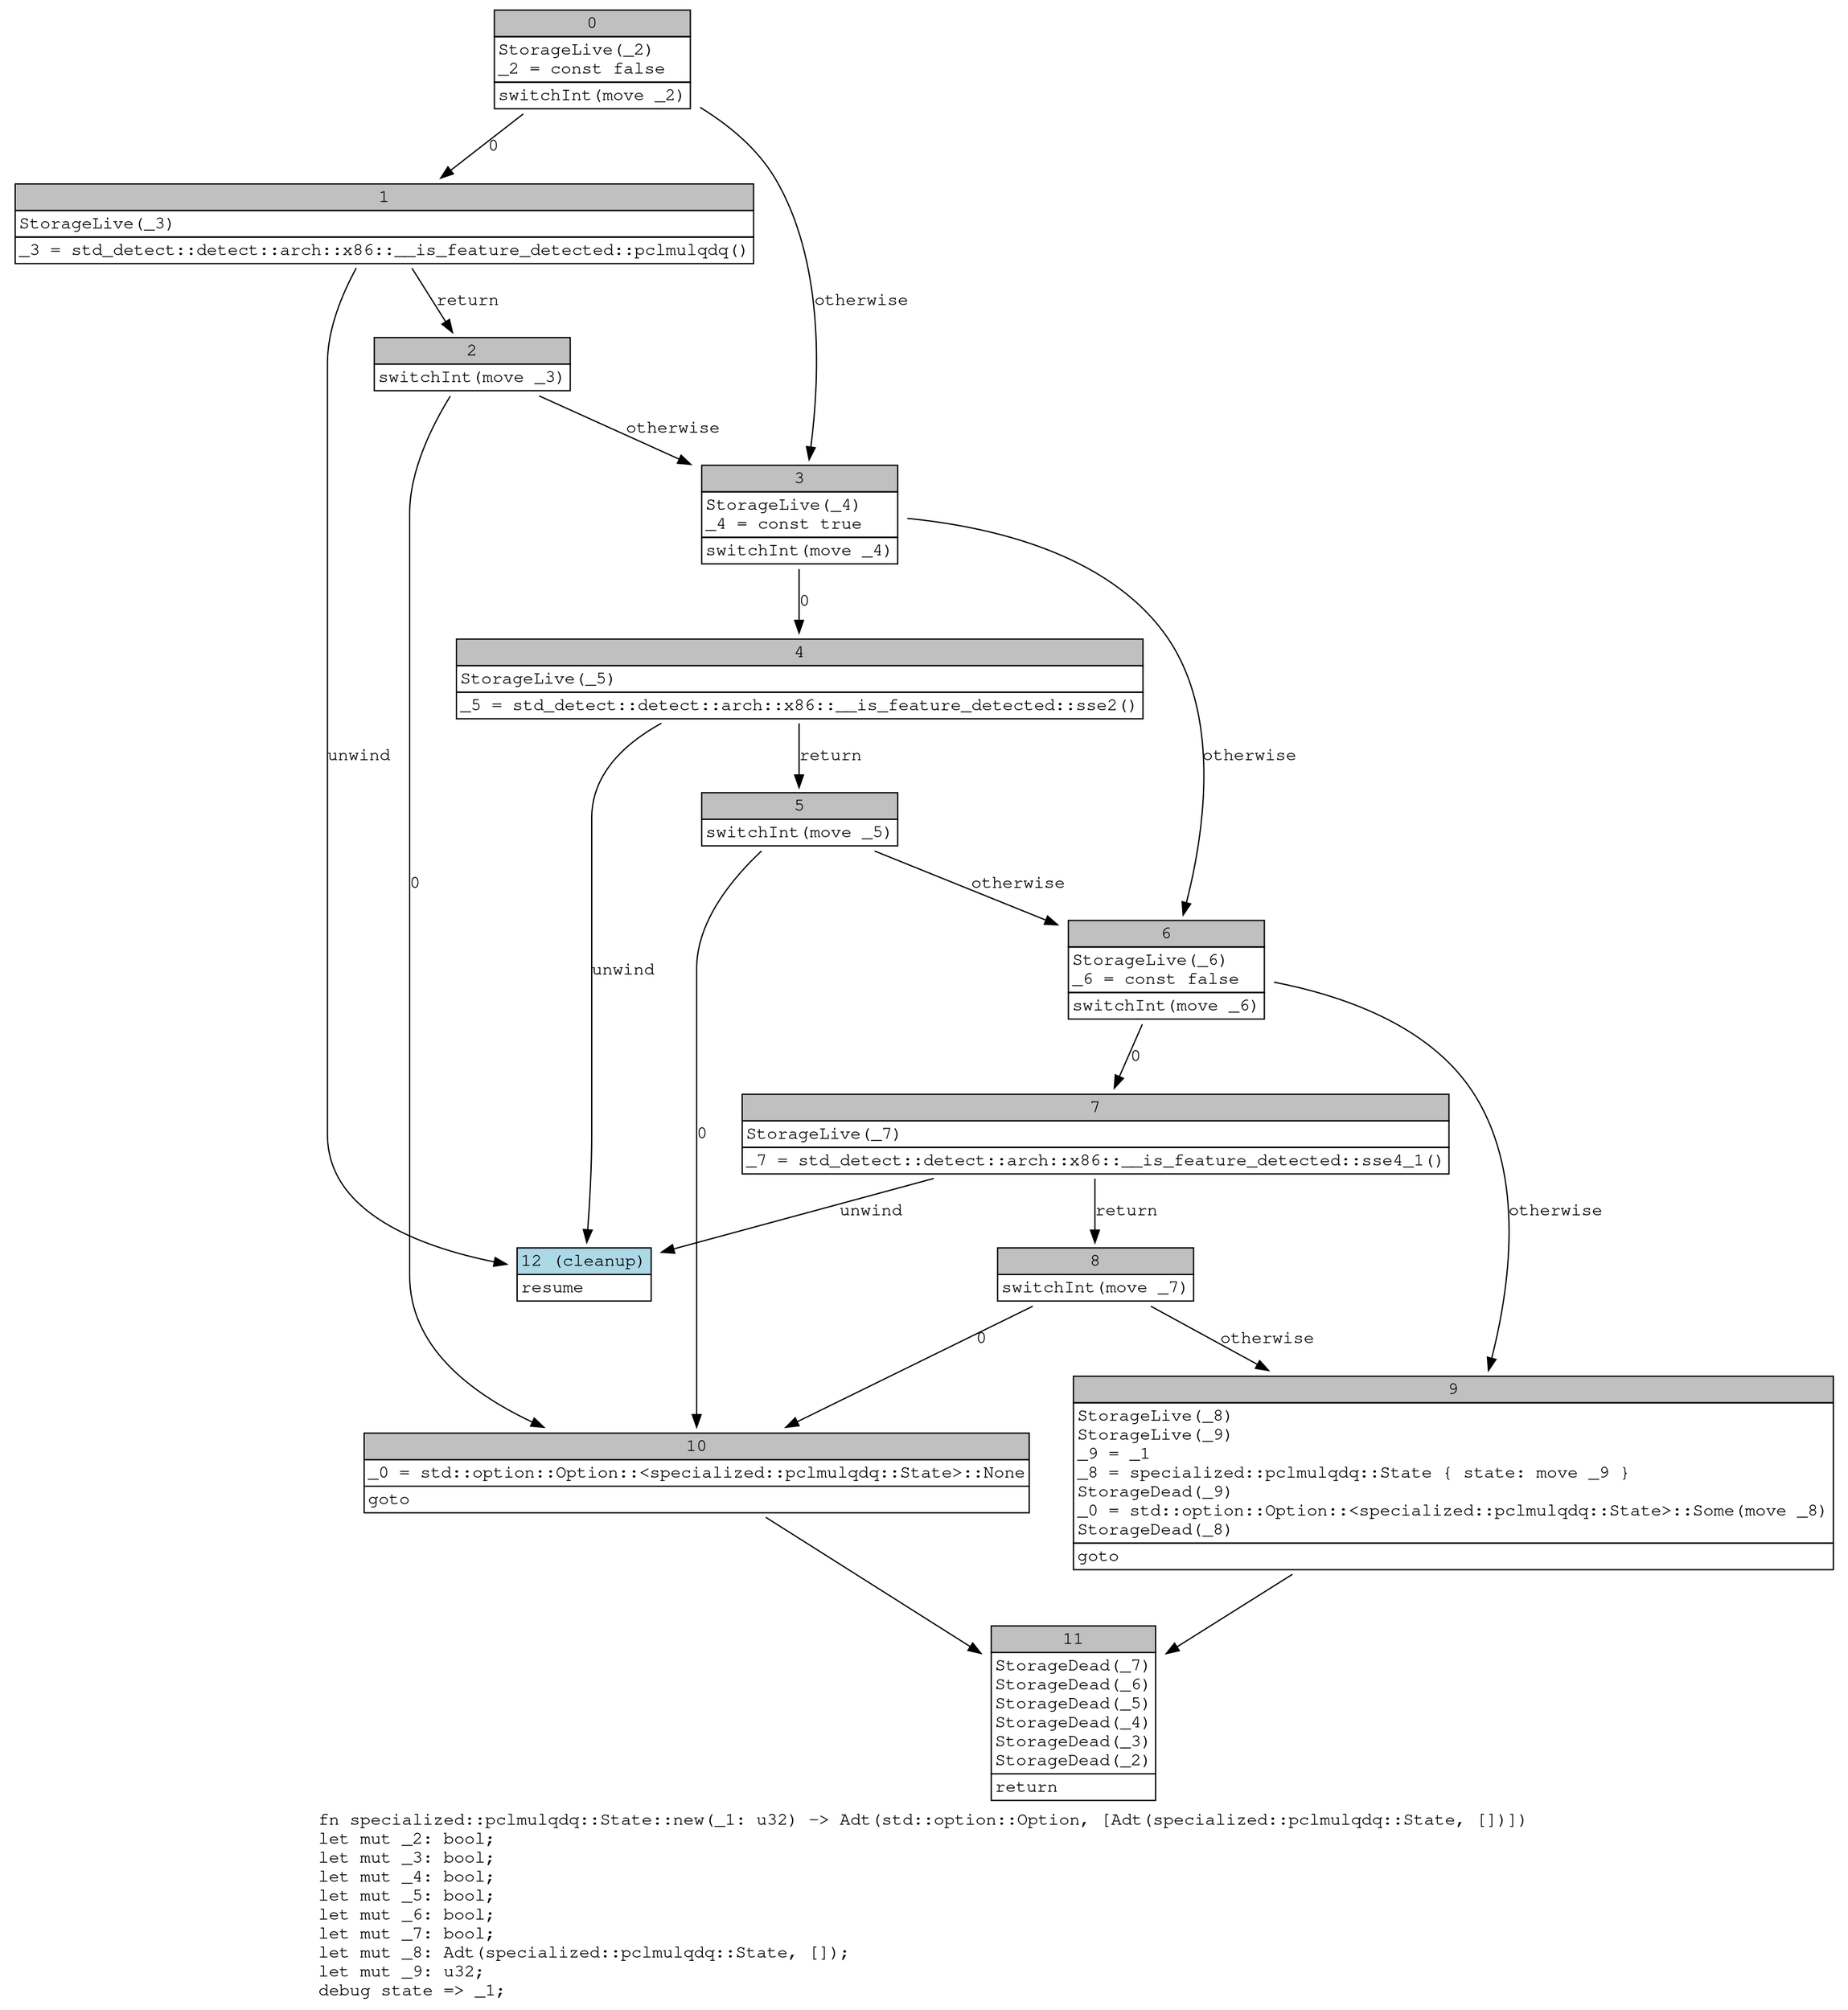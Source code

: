 digraph Mir_0_59 {
    graph [fontname="Courier, monospace"];
    node [fontname="Courier, monospace"];
    edge [fontname="Courier, monospace"];
    label=<fn specialized::pclmulqdq::State::new(_1: u32) -&gt; Adt(std::option::Option, [Adt(specialized::pclmulqdq::State, [])])<br align="left"/>let mut _2: bool;<br align="left"/>let mut _3: bool;<br align="left"/>let mut _4: bool;<br align="left"/>let mut _5: bool;<br align="left"/>let mut _6: bool;<br align="left"/>let mut _7: bool;<br align="left"/>let mut _8: Adt(specialized::pclmulqdq::State, []);<br align="left"/>let mut _9: u32;<br align="left"/>debug state =&gt; _1;<br align="left"/>>;
    bb0__0_59 [shape="none", label=<<table border="0" cellborder="1" cellspacing="0"><tr><td bgcolor="gray" align="center" colspan="1">0</td></tr><tr><td align="left" balign="left">StorageLive(_2)<br/>_2 = const false<br/></td></tr><tr><td align="left">switchInt(move _2)</td></tr></table>>];
    bb1__0_59 [shape="none", label=<<table border="0" cellborder="1" cellspacing="0"><tr><td bgcolor="gray" align="center" colspan="1">1</td></tr><tr><td align="left" balign="left">StorageLive(_3)<br/></td></tr><tr><td align="left">_3 = std_detect::detect::arch::x86::__is_feature_detected::pclmulqdq()</td></tr></table>>];
    bb2__0_59 [shape="none", label=<<table border="0" cellborder="1" cellspacing="0"><tr><td bgcolor="gray" align="center" colspan="1">2</td></tr><tr><td align="left">switchInt(move _3)</td></tr></table>>];
    bb3__0_59 [shape="none", label=<<table border="0" cellborder="1" cellspacing="0"><tr><td bgcolor="gray" align="center" colspan="1">3</td></tr><tr><td align="left" balign="left">StorageLive(_4)<br/>_4 = const true<br/></td></tr><tr><td align="left">switchInt(move _4)</td></tr></table>>];
    bb4__0_59 [shape="none", label=<<table border="0" cellborder="1" cellspacing="0"><tr><td bgcolor="gray" align="center" colspan="1">4</td></tr><tr><td align="left" balign="left">StorageLive(_5)<br/></td></tr><tr><td align="left">_5 = std_detect::detect::arch::x86::__is_feature_detected::sse2()</td></tr></table>>];
    bb5__0_59 [shape="none", label=<<table border="0" cellborder="1" cellspacing="0"><tr><td bgcolor="gray" align="center" colspan="1">5</td></tr><tr><td align="left">switchInt(move _5)</td></tr></table>>];
    bb6__0_59 [shape="none", label=<<table border="0" cellborder="1" cellspacing="0"><tr><td bgcolor="gray" align="center" colspan="1">6</td></tr><tr><td align="left" balign="left">StorageLive(_6)<br/>_6 = const false<br/></td></tr><tr><td align="left">switchInt(move _6)</td></tr></table>>];
    bb7__0_59 [shape="none", label=<<table border="0" cellborder="1" cellspacing="0"><tr><td bgcolor="gray" align="center" colspan="1">7</td></tr><tr><td align="left" balign="left">StorageLive(_7)<br/></td></tr><tr><td align="left">_7 = std_detect::detect::arch::x86::__is_feature_detected::sse4_1()</td></tr></table>>];
    bb8__0_59 [shape="none", label=<<table border="0" cellborder="1" cellspacing="0"><tr><td bgcolor="gray" align="center" colspan="1">8</td></tr><tr><td align="left">switchInt(move _7)</td></tr></table>>];
    bb9__0_59 [shape="none", label=<<table border="0" cellborder="1" cellspacing="0"><tr><td bgcolor="gray" align="center" colspan="1">9</td></tr><tr><td align="left" balign="left">StorageLive(_8)<br/>StorageLive(_9)<br/>_9 = _1<br/>_8 = specialized::pclmulqdq::State { state: move _9 }<br/>StorageDead(_9)<br/>_0 = std::option::Option::&lt;specialized::pclmulqdq::State&gt;::Some(move _8)<br/>StorageDead(_8)<br/></td></tr><tr><td align="left">goto</td></tr></table>>];
    bb10__0_59 [shape="none", label=<<table border="0" cellborder="1" cellspacing="0"><tr><td bgcolor="gray" align="center" colspan="1">10</td></tr><tr><td align="left" balign="left">_0 = std::option::Option::&lt;specialized::pclmulqdq::State&gt;::None<br/></td></tr><tr><td align="left">goto</td></tr></table>>];
    bb11__0_59 [shape="none", label=<<table border="0" cellborder="1" cellspacing="0"><tr><td bgcolor="gray" align="center" colspan="1">11</td></tr><tr><td align="left" balign="left">StorageDead(_7)<br/>StorageDead(_6)<br/>StorageDead(_5)<br/>StorageDead(_4)<br/>StorageDead(_3)<br/>StorageDead(_2)<br/></td></tr><tr><td align="left">return</td></tr></table>>];
    bb12__0_59 [shape="none", label=<<table border="0" cellborder="1" cellspacing="0"><tr><td bgcolor="lightblue" align="center" colspan="1">12 (cleanup)</td></tr><tr><td align="left">resume</td></tr></table>>];
    bb0__0_59 -> bb1__0_59 [label="0"];
    bb0__0_59 -> bb3__0_59 [label="otherwise"];
    bb1__0_59 -> bb2__0_59 [label="return"];
    bb1__0_59 -> bb12__0_59 [label="unwind"];
    bb2__0_59 -> bb10__0_59 [label="0"];
    bb2__0_59 -> bb3__0_59 [label="otherwise"];
    bb3__0_59 -> bb4__0_59 [label="0"];
    bb3__0_59 -> bb6__0_59 [label="otherwise"];
    bb4__0_59 -> bb5__0_59 [label="return"];
    bb4__0_59 -> bb12__0_59 [label="unwind"];
    bb5__0_59 -> bb10__0_59 [label="0"];
    bb5__0_59 -> bb6__0_59 [label="otherwise"];
    bb6__0_59 -> bb7__0_59 [label="0"];
    bb6__0_59 -> bb9__0_59 [label="otherwise"];
    bb7__0_59 -> bb8__0_59 [label="return"];
    bb7__0_59 -> bb12__0_59 [label="unwind"];
    bb8__0_59 -> bb10__0_59 [label="0"];
    bb8__0_59 -> bb9__0_59 [label="otherwise"];
    bb9__0_59 -> bb11__0_59 [label=""];
    bb10__0_59 -> bb11__0_59 [label=""];
}
